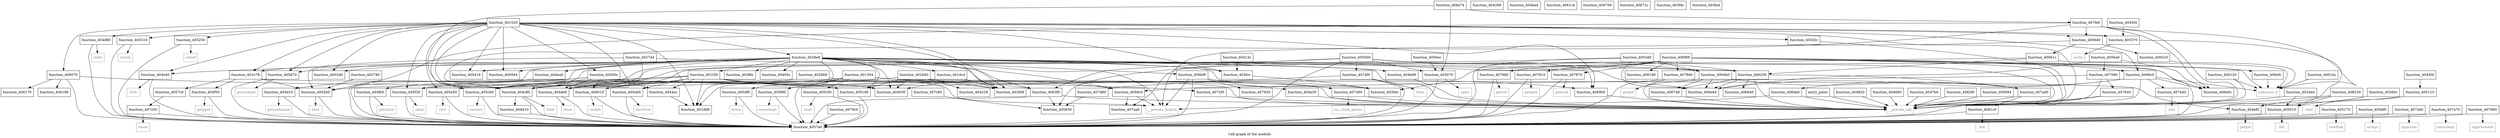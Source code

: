 digraph "Call graph of the module." {
  label="Call graph of the module.";
  node [shape=record];

  Node_function_405830 [label="{function_405830}"];
  Node_function_404030 [label="{function_404030}"];
  Node_function_40405c [label="{function_40405c}"];
  Node_function_40413c [label="{function_40413c}"];
  Node_function_4052b0 [label="{function_4052b0}"];
  Node_function_404d80 [label="{function_404d80}"];
  Node_function_405310 [label="{function_405310}"];
  Node_function_404de0 [label="{function_404de0}"];
  Node_function_404920 [label="{function_404920}"];
  Node_function_405070 [label="{function_405070}"];
  Node_function_404228 [label="{function_404228}"];
  Node_function_404288 [label="{function_404288}"];
  Node_function_4043f4 [label="{function_4043f4}"];
  Node_function_4044ac [label="{function_4044ac}"];
  Node_function_40450c [label="{function_40450c}"];
  Node_function_405c50 [label="{function_405c50}"];
  Node_function_4045f4 [label="{function_4045f4}"];
  Node_function_404660 [label="{function_404660}"];
  Node_function_4050ec [label="{function_4050ec}"];
  Node_function_4047b0 [label="{function_4047b0}"];
  Node_function_4058c0 [label="{function_4058c0}"];
  Node_function_405370 [label="{function_405370}"];
  Node_function_404e40 [label="{function_404e40}"];
  Node_function_4053d0 [label="{function_4053d0}"];
  Node_function_404ea0 [label="{function_404ea0}"];
  Node_function_405500 [label="{function_405500}"];
  Node_function_405110 [label="{function_405110}"];
  Node_function_404ef0 [label="{function_404ef0}"];
  Node_function_405170 [label="{function_405170}"];
  Node_function_404b90 [label="{function_404b90}"];
  Node_function_404f50 [label="{function_404f50}"];
  Node_function_4056a0 [label="{function_4056a0}"];
  Node_function_4057a0 [label="{function_4057a0}"];
  Node_function_4051d0 [label="{function_4051d0}"];
  Node_function_404fb0 [label="{function_404fb0}"];
  Node_function_404be4 [label="{function_404be4}"];
  Node_function_405bf0 [label="{function_405bf0}"];
  Node_function_405250 [label="{function_405250}"];
  Node_function_4057c0 [label="{function_4057c0}"];
  Node_function_405010 [label="{function_405010}"];
  Node_function_404c80 [label="{function_404c80}"];
  Node_unknown_0 [color="gray50", fontcolor="gray50", label="{unknown_0}"];
  Node_function_405df0 [label="{function_405df0}"];
  Node_function_405e50 [label="{function_405e50}"];
  Node_function_405eb0 [label="{function_405eb0}"];
  Node_function_405f30 [label="{function_405f30}"];
  Node_function_405f90 [label="{function_405f90}"];
  Node_function_405cb0 [label="{function_405cb0}"];
  Node_function_405d10 [label="{function_405d10}"];
  Node_function_405d70 [label="{function_405d70}"];
  Node_function_406010 [label="{function_406010}"];
  Node_function_406070 [label="{function_406070}"];
  Node_function_406170 [label="{function_406170}"];
  Node_function_406198 [label="{function_406198}"];
  Node_function_4061c4 [label="{function_4061c4}"];
  Node_function_406200 [label="{function_406200}"];
  Node_function_4063f0 [label="{function_4063f0}"];
  Node_function_4064b0 [label="{function_4064b0}"];
  Node_function_406640 [label="{function_406640}"];
  Node_function_406700 [label="{function_406700}"];
  Node_function_40672c [label="{function_40672c}"];
  Node_function_406748 [label="{function_406748}"];
  Node_function_4068c0 [label="{function_4068c0}"];
  Node_function_4069b0 [label="{function_4069b0}"];
  Node_function_406bf0 [label="{function_406bf0}"];
  Node_function_406da0 [label="{function_406da0}"];
  Node_function_406e64 [label="{function_406e64}"];
  Node_function_406e6c [label="{function_406e6c}"];
  Node_function_406e74 [label="{function_406e74}"];
  Node_function_406efc [label="{function_406efc}"];
  Node_function_406f88 [label="{function_406f88}"];
  Node_function_4072f0 [label="{function_4072f0}"];
  Node_function_4073e0 [label="{function_4073e0}"];
  Node_function_407440 [label="{function_407440}"];
  Node_function_407490 [label="{function_407490}"];
  Node_function_4074f0 [label="{function_4074f0}"];
  Node_function_407580 [label="{function_407580}"];
  Node_function_407640 [label="{function_407640}"];
  Node_function_407810 [label="{function_407810}"];
  Node_function_407870 [label="{function_407870}"];
  Node_function_4078d0 [label="{function_4078d0}"];
  Node_function_407930 [label="{function_407930}"];
  Node_function_407960 [label="{function_407960}"];
  Node_function_4079c0 [label="{function_4079c0}"];
  Node_function_407a70 [label="{function_407a70}"];
  Node_function_407ad0 [label="{function_407ad0}"];
  Node_function_407b60 [label="{function_407b60}"];
  Node_function_407c00 [label="{function_407c00}"];
  Node_function_407c60 [label="{function_407c60}"];
  Node_function_407d80 [label="{function_407d80}"];
  Node_function_407ea0 [label="{function_407ea0}"];
  Node_function_407fe0 [label="{function_407fe0}"];
  Node_function_408190 [label="{function_408190}"];
  Node_function_4081c0 [label="{function_4081c0}"];
  Node_function_408230 [label="{function_408230}"];
  Node_function_4082f0 [label="{function_4082f0}"];
  Node_fcntl [color="gray50", fontcolor="gray50", label="{fcntl}"];
  Node_chdir [color="gray50", fontcolor="gray50", label="{chdir}"];
  Node_close [color="gray50", fontcolor="gray50", label="{close}"];
  Node_fork [color="gray50", fontcolor="gray50", label="{fork}"];
  Node_getpid [color="gray50", fontcolor="gray50", label="{getpid}"];
  Node_getppid [color="gray50", fontcolor="gray50", label="{getppid}"];
  Node_getrlimit [color="gray50", fontcolor="gray50", label="{getrlimit}"];
  Node_kill [color="gray50", fontcolor="gray50", label="{kill}"];
  Node_open [color="gray50", fontcolor="gray50", label="{open}"];
  Node_read [color="gray50", fontcolor="gray50", label="{read}"];
  Node_readlink [color="gray50", fontcolor="gray50", label="{readlink}"];
  Node_setsid [color="gray50", fontcolor="gray50", label="{setsid}"];
  Node_time [color="gray50", fontcolor="gray50", label="{time}"];
  Node_unlink [color="gray50", fontcolor="gray50", label="{unlink}"];
  Node_write [color="gray50", fontcolor="gray50", label="{write}"];
  Node_accept [color="gray50", fontcolor="gray50", label="{accept}"];
  Node_bind [color="gray50", fontcolor="gray50", label="{bind}"];
  Node_connect [color="gray50", fontcolor="gray50", label="{connect}"];
  Node_getsockname [color="gray50", fontcolor="gray50", label="{getsockname}"];
  Node_getsockopt [color="gray50", fontcolor="gray50", label="{getsockopt}"];
  Node_listen [color="gray50", fontcolor="gray50", label="{listen}"];
  Node_recv [color="gray50", fontcolor="gray50", label="{recv}"];
  Node_recvfrom [color="gray50", fontcolor="gray50", label="{recvfrom}"];
  Node_send [color="gray50", fontcolor="gray50", label="{send}"];
  Node_setsockopt [color="gray50", fontcolor="gray50", label="{setsockopt}"];
  Node_socket [color="gray50", fontcolor="gray50", label="{socket}"];
  Node_sigaction [color="gray50", fontcolor="gray50", label="{sigaction}"];
  Node_exit [color="gray50", fontcolor="gray50", label="{exit}"];
  Node_sys_clock_getres [color="gray50", fontcolor="gray50", label="{sys_clock_getres}"];
  Node_fstat [color="gray50", fontcolor="gray50", label="{fstat}"];
  Node_getegid [color="gray50", fontcolor="gray50", label="{getegid}"];
  Node_geteuid [color="gray50", fontcolor="gray50", label="{geteuid}"];
  Node_getgid [color="gray50", fontcolor="gray50", label="{getgid}"];
  Node_getuid [color="gray50", fontcolor="gray50", label="{getuid}"];
  Node_nanosleep [color="gray50", fontcolor="gray50", label="{nanosleep}"];
  Node_sigprocmask [color="gray50", fontcolor="gray50", label="{sigprocmask}"];
  Node_times [color="gray50", fontcolor="gray50", label="{times}"];
  Node_brk [color="gray50", fontcolor="gray50", label="{brk}"];
  Node_function_404d10 [label="{function_404d10}"];
  Node___pseudo_call [color="gray50", fontcolor="gray50", label="{__pseudo_call}"];
  Node___pseudo_branch [color="gray50", fontcolor="gray50", label="{__pseudo_branch}"];
  Node_function_400094 [label="{function_400094}"];
  Node_function_400120 [label="{function_400120}"];
  Node_function_4001dc [label="{function_4001dc}"];
  Node_entry_point [label="{entry_point}"];
  Node_function_4002d0 [label="{function_4002d0}"];
  Node_function_400418 [label="{function_400418}"];
  Node_function_400564 [label="{function_400564}"];
  Node_function_401e78 [label="{function_401e78}"];
  Node_function_4005c0 [label="{function_4005c0}"];
  Node_function_40061c [label="{function_40061c}"];
  Node_function_4006d0 [label="{function_4006d0}"];
  Node_function_400a30 [label="{function_400a30}"];
  Node_function_401304 [label="{function_401304}"];
  Node_function_401520 [label="{function_401520}"];
  Node_function_401d68 [label="{function_401d68}"];
  Node_function_401dc4 [label="{function_401dc4}"];
  Node_function_401f28 [label="{function_401f28}"];
  Node_function_4024d4 [label="{function_4024d4}"];
  Node_function_402640 [label="{function_402640}"];
  Node_function_402780 [label="{function_402780}"];
  Node_function_4027d4 [label="{function_4027d4}"];
  Node_function_402868 [label="{function_402868}"];
  Node_function_4028e8 [label="{function_4028e8}"];
  Node_function_403d0c [label="{function_403d0c}"];
  Node_function_403d2c [label="{function_403d2c}"];
  Node_function_403f48 [label="{function_403f48}"];
  Node_function_403f4c [label="{function_403f4c}"];
  Node_function_403f6c [label="{function_403f6c}"];
  Node_function_403fa0 [label="{function_403fa0}"];
  Node_function_403fa4 [label="{function_403fa4}"];
  Node_function_403fcc [label="{function_403fcc}"];
  Node_function_40413c -> Node_function_403fcc;
  Node_function_4052b0 -> Node_function_4057a0;
  Node_function_4052b0 -> Node_time;
  Node_function_404d80 -> Node_function_4057a0;
  Node_function_404d80 -> Node_chdir;
  Node_function_405310 -> Node_function_4057a0;
  Node_function_405310 -> Node_unlink;
  Node_function_404de0 -> Node_function_4057a0;
  Node_function_404de0 -> Node_close;
  Node_function_404920 -> Node___pseudo_call;
  Node_function_405070 -> Node_function_4057a0;
  Node_function_405070 -> Node_open;
  Node_function_4043f4 -> Node_function_405110;
  Node_function_4044ac -> Node_function_401d68;
  Node_function_40450c -> Node_function_404de0;
  Node_function_40450c -> Node_function_4044ac;
  Node_function_40450c -> Node_function_4057a0;
  Node_function_40450c -> Node_function_405cb0;
  Node_function_40450c -> Node_function_405d10;
  Node_function_40450c -> Node_function_406010;
  Node_function_405c50 -> Node_function_4057a0;
  Node_function_405c50 -> Node_bind;
  Node_function_4045f4 -> Node_function_405370;
  Node_function_404660 -> Node___pseudo_call;
  Node_function_4050ec -> Node_function_405070;
  Node_function_4047b0 -> Node___pseudo_call;
  Node_function_4058c0 -> Node_function_407ea0;
  Node_function_4058c0 -> Node___pseudo_branch;
  Node_function_405370 -> Node_function_4057a0;
  Node_function_405370 -> Node_write;
  Node_function_404e40 -> Node_function_4057a0;
  Node_function_404e40 -> Node_fork;
  Node_function_4053d0 -> Node_function_404de0;
  Node_function_4053d0 -> Node_function_4057a0;
  Node_function_4053d0 -> Node_function_4064b0;
  Node_function_4053d0 -> Node_function_406e64;
  Node_function_4053d0 -> Node_function_406e6c;
  Node_function_4053d0 -> Node___pseudo_call;
  Node_function_404ea0 -> Node_function_404fb0;
  Node_function_405500 -> Node_function_404de0;
  Node_function_405500 -> Node_function_405070;
  Node_function_405500 -> Node_function_4057a0;
  Node_function_405500 -> Node_function_404c80;
  Node_function_405500 -> Node_function_406200;
  Node_function_405500 -> Node_function_4063f0;
  Node_function_405500 -> Node_function_4064b0;
  Node_function_405500 -> Node_function_406e64;
  Node_function_405500 -> Node_function_4074f0;
  Node_function_405110 -> Node_read;
  Node_function_405110 -> Node___pseudo_call;
  Node_function_404ef0 -> Node_function_4057a0;
  Node_function_404ef0 -> Node_getpid;
  Node_function_405170 -> Node_function_4057a0;
  Node_function_405170 -> Node_readlink;
  Node_function_404b90 -> Node___pseudo_call;
  Node_function_404f50 -> Node_function_4057a0;
  Node_function_404f50 -> Node_getppid;
  Node_function_4056a0 -> Node_function_406e64;
  Node_function_4056a0 -> Node_function_406e6c;
  Node_function_4056a0 -> Node_function_407580;
  Node_function_4051d0 -> Node_function_4057a0;
  Node_function_404fb0 -> Node_function_4057a0;
  Node_function_404fb0 -> Node_getrlimit;
  Node_function_405bf0 -> Node_function_4057a0;
  Node_function_405bf0 -> Node_accept;
  Node_function_405250 -> Node_function_4057a0;
  Node_function_405250 -> Node_setsid;
  Node_function_4057c0 -> Node_function_407c00;
  Node_function_405010 -> Node_function_4057a0;
  Node_function_405010 -> Node_kill;
  Node_function_404c80 -> Node_function_4057a0;
  Node_function_404c80 -> Node_fcntl;
  Node_function_404c80 -> Node_function_404d10;
  Node_function_405df0 -> Node_function_4057a0;
  Node_function_405df0 -> Node_listen;
  Node_function_405e50 -> Node_function_4057a0;
  Node_function_405e50 -> Node_recv;
  Node_function_405eb0 -> Node_function_4057a0;
  Node_function_405eb0 -> Node_recvfrom;
  Node_function_405f30 -> Node_function_4057a0;
  Node_function_405f30 -> Node_send;
  Node_function_405f90 -> Node_function_4057a0;
  Node_function_405f90 -> Node_setsockopt;
  Node_function_405cb0 -> Node_function_4057a0;
  Node_function_405cb0 -> Node_connect;
  Node_function_405d10 -> Node_function_4057a0;
  Node_function_405d10 -> Node_getsockname;
  Node_function_405d70 -> Node_function_4057a0;
  Node_function_405d70 -> Node_getsockopt;
  Node_function_406010 -> Node_function_4057a0;
  Node_function_406010 -> Node_socket;
  Node_function_406070 -> Node_function_4057a0;
  Node_function_406070 -> Node_function_406170;
  Node_function_406070 -> Node_function_406198;
  Node_function_406070 -> Node_function_4072f0;
  Node_function_406200 -> Node_function_406640;
  Node_function_406200 -> Node_function_406748;
  Node_function_406200 -> Node_function_406e64;
  Node_function_406200 -> Node_function_407ad0;
  Node_function_406200 -> Node___pseudo_call;
  Node_function_4063f0 -> Node_function_405830;
  Node_function_4063f0 -> Node_function_4057a0;
  Node_function_4063f0 -> Node___pseudo_call;
  Node_function_4064b0 -> Node_function_406748;
  Node_function_4064b0 -> Node_function_406e64;
  Node_function_4064b0 -> Node_function_407ad0;
  Node_function_4064b0 -> Node___pseudo_call;
  Node_function_406748 -> Node___pseudo_call;
  Node_function_4068c0 -> Node_unknown_0;
  Node_function_4068c0 -> Node_function_406da0;
  Node_function_4068c0 -> Node_function_406e64;
  Node_function_4068c0 -> Node_function_406e6c;
  Node_function_4068c0 -> Node_function_407440;
  Node_function_4068c0 -> Node___pseudo_call;
  Node_function_4069b0 -> Node___pseudo_call;
  Node_function_406bf0 -> Node_function_4057a0;
  Node_function_406bf0 -> Node_function_407490;
  Node_function_406bf0 -> Node_function_407930;
  Node_function_406bf0 -> Node___pseudo_branch;
  Node_function_406da0 -> Node___pseudo_call;
  Node_function_406da0 -> Node___pseudo_branch;
  Node_function_406e74 -> Node_function_405070;
  Node_function_406e74 -> Node_function_404c80;
  Node_function_406e74 -> Node_function_407fe0;
  Node_function_406efc -> Node_unknown_0;
  Node_function_406f88 -> Node_function_405830;
  Node_function_406f88 -> Node_function_4057a0;
  Node_function_406f88 -> Node_unknown_0;
  Node_function_406f88 -> Node_function_4068c0;
  Node_function_406f88 -> Node_function_406efc;
  Node_function_406f88 -> Node_function_407810;
  Node_function_406f88 -> Node_function_407870;
  Node_function_406f88 -> Node_function_4078d0;
  Node_function_406f88 -> Node_function_407960;
  Node_function_406f88 -> Node_function_407ea0;
  Node_function_406f88 -> Node_function_408190;
  Node_function_406f88 -> Node___pseudo_call;
  Node_function_4072f0 -> Node___pseudo_call;
  Node_function_4073e0 -> Node_function_4057a0;
  Node_function_4073e0 -> Node_sigaction;
  Node_function_407440 -> Node_exit;
  Node_function_407490 -> Node_sys_clock_getres;
  Node_function_407490 -> Node___pseudo_call;
  Node_function_4074f0 -> Node_function_4057a0;
  Node_function_4074f0 -> Node_function_407d80;
  Node_function_4074f0 -> Node_fstat;
  Node_function_407580 -> Node_function_4058c0;
  Node_function_407580 -> Node_function_407640;
  Node_function_407580 -> Node___pseudo_call;
  Node_function_407640 -> Node_function_4057a0;
  Node_function_407640 -> Node___pseudo_call;
  Node_function_407810 -> Node_function_4057a0;
  Node_function_407810 -> Node_getegid;
  Node_function_407870 -> Node_function_4057a0;
  Node_function_407870 -> Node_geteuid;
  Node_function_4078d0 -> Node_function_4057a0;
  Node_function_4078d0 -> Node_getgid;
  Node_function_407960 -> Node_function_4057a0;
  Node_function_407960 -> Node_getuid;
  Node_function_4079c0 -> Node_function_4057a0;
  Node_function_407a70 -> Node_function_4057a0;
  Node_function_407a70 -> Node_nanosleep;
  Node_function_407ad0 -> Node_function_4081c0;
  Node_function_407ad0 -> Node___pseudo_call;
  Node_function_407b60 -> Node_function_4057a0;
  Node_function_407b60 -> Node_sigprocmask;
  Node_function_407c00 -> Node_function_4057a0;
  Node_function_407c00 -> Node_times;
  Node_function_407c60 -> Node_function_405830;
  Node_function_407d80 -> Node_function_405830;
  Node_function_407fe0 -> Node_function_4052b0;
  Node_function_407fe0 -> Node_function_404c80;
  Node_function_407fe0 -> Node_unknown_0;
  Node_function_407fe0 -> Node_function_406e6c;
  Node_function_407fe0 -> Node___pseudo_call;
  Node_function_407fe0 -> Node_function_4006d0;
  Node_function_4081c0 -> Node_function_4057a0;
  Node_function_4081c0 -> Node_brk;
  Node_function_408230 -> Node_function_404ef0;
  Node_function_408230 -> Node_function_405010;
  Node_function_408230 -> Node___pseudo_call;
  Node_function_4082f0 -> Node___pseudo_call;
  Node_function_404d10 -> Node_function_4057a0;
  Node_function_400094 -> Node___pseudo_call;
  Node_function_400120 -> Node_unknown_0;
  Node_function_400120 -> Node___pseudo_call;
  Node_function_4001dc -> Node_unknown_0;
  Node_entry_point -> Node___pseudo_call;
  Node_function_401e78 -> Node_function_4052b0;
  Node_function_401e78 -> Node_function_404ef0;
  Node_function_401e78 -> Node_function_404f50;
  Node_function_401e78 -> Node_function_4057c0;
  Node_function_4005c0 -> Node_unknown_0;
  Node_function_40061c -> Node_unknown_0;
  Node_function_40061c -> Node_function_406200;
  Node_function_40061c -> Node_function_403fa0;
  Node_function_4006d0 -> Node___pseudo_branch;
  Node_function_4006d0 -> Node_function_4005c0;
  Node_function_4006d0 -> Node_function_40061c;
  Node_function_400a30 -> Node___pseudo_call;
  Node_function_401304 -> Node_function_404de0;
  Node_function_401304 -> Node_function_405c50;
  Node_function_401304 -> Node_function_4057a0;
  Node_function_401304 -> Node_function_404c80;
  Node_function_401304 -> Node_function_405df0;
  Node_function_401304 -> Node_function_405f90;
  Node_function_401304 -> Node_function_405cb0;
  Node_function_401304 -> Node_function_406010;
  Node_function_401304 -> Node_function_4069b0;
  Node_function_401304 -> Node___pseudo_call;
  Node_function_401304 -> Node_function_400a30;
  Node_function_401520 -> Node_function_404030;
  Node_function_401520 -> Node_function_404d80;
  Node_function_401520 -> Node_function_405310;
  Node_function_401520 -> Node_function_404de0;
  Node_function_401520 -> Node_function_40450c;
  Node_function_401520 -> Node_function_405370;
  Node_function_401520 -> Node_function_404e40;
  Node_function_401520 -> Node_function_405250;
  Node_function_401520 -> Node_function_404c80;
  Node_function_401520 -> Node_function_405e50;
  Node_function_401520 -> Node_function_405f30;
  Node_function_401520 -> Node_function_405cb0;
  Node_function_401520 -> Node_function_405d70;
  Node_function_401520 -> Node_function_406070;
  Node_function_401520 -> Node_function_4068c0;
  Node_function_401520 -> Node_function_4069b0;
  Node_function_401520 -> Node___pseudo_call;
  Node_function_401520 -> Node_function_4002d0;
  Node_function_401520 -> Node_function_400418;
  Node_function_401520 -> Node_function_400564;
  Node_function_401520 -> Node_function_401e78;
  Node_function_401520 -> Node_function_4006d0;
  Node_function_401520 -> Node_function_401d68;
  Node_function_401520 -> Node_function_4028e8;
  Node_function_401520 -> Node_function_403d2c;
  Node_function_401520 -> Node_function_403f48;
  Node_function_401520 -> Node_function_403fcc;
  Node_function_401dc4 -> Node_function_401d68;
  Node_function_401dc4 -> Node_function_403f48;
  Node_function_401f28 -> Node_function_404030;
  Node_function_401f28 -> Node_function_404de0;
  Node_function_401f28 -> Node_function_4044ac;
  Node_function_401f28 -> Node_function_4058c0;
  Node_function_401f28 -> Node_function_4051d0;
  Node_function_401f28 -> Node_function_404c80;
  Node_function_401f28 -> Node_function_405eb0;
  Node_function_401f28 -> Node_function_405f30;
  Node_function_401f28 -> Node_function_405cb0;
  Node_function_401f28 -> Node_function_406010;
  Node_function_401f28 -> Node_function_4063f0;
  Node_function_401f28 -> Node___pseudo_call;
  Node_function_401f28 -> Node_function_401d68;
  Node_function_401f28 -> Node_function_403f48;
  Node_function_401f28 -> Node_function_403fa0;
  Node_function_4024d4 -> Node_function_405010;
  Node_function_4024d4 -> Node___pseudo_call;
  Node_function_402640 -> Node_function_404030;
  Node_function_402640 -> Node_function_404228;
  Node_function_402640 -> Node_function_4051d0;
  Node_function_402640 -> Node_function_405e50;
  Node_function_402640 -> Node_function_403f48;
  Node_function_402780 -> Node_function_4052b0;
  Node_function_4027d4 -> Node_function_4052b0;
  Node_function_4027d4 -> Node_function_404de0;
  Node_function_4027d4 -> Node_function_4064b0;
  Node_function_402868 -> Node_function_4052b0;
  Node_function_402868 -> Node___pseudo_branch;
  Node_function_4028e8 -> Node_function_404030;
  Node_function_4028e8 -> Node_function_40405c;
  Node_function_4028e8 -> Node_function_4058c0;
  Node_function_4028e8 -> Node_function_404e40;
  Node_function_4028e8 -> Node_function_404ea0;
  Node_function_4028e8 -> Node_function_404b90;
  Node_function_4028e8 -> Node_function_4057a0;
  Node_function_4028e8 -> Node_function_4051d0;
  Node_function_4028e8 -> Node_function_404c80;
  Node_function_4028e8 -> Node_function_405f30;
  Node_function_4028e8 -> Node_function_405cb0;
  Node_function_4028e8 -> Node_function_405d70;
  Node_function_4028e8 -> Node_function_406200;
  Node_function_4028e8 -> Node_function_4063f0;
  Node_function_4028e8 -> Node_function_4069b0;
  Node_function_4028e8 -> Node_function_406bf0;
  Node_function_4028e8 -> Node___pseudo_call;
  Node_function_4028e8 -> Node___pseudo_branch;
  Node_function_4028e8 -> Node_function_4002d0;
  Node_function_4028e8 -> Node_function_400418;
  Node_function_4028e8 -> Node_function_400564;
  Node_function_4028e8 -> Node_function_401e78;
  Node_function_4028e8 -> Node_function_401d68;
  Node_function_4028e8 -> Node_function_401dc4;
  Node_function_4028e8 -> Node_function_401f28;
  Node_function_4028e8 -> Node_function_403f48;
  Node_function_4028e8 -> Node_function_403f6c;
  Node_function_4028e8 -> Node_function_403fa0;
  Node_function_4028e8 -> Node_function_403fcc;
  Node_function_403d0c -> Node_function_405010;
  Node_function_403d2c -> Node___pseudo_call;
  Node_function_403fcc -> Node_function_403fa0;
}
